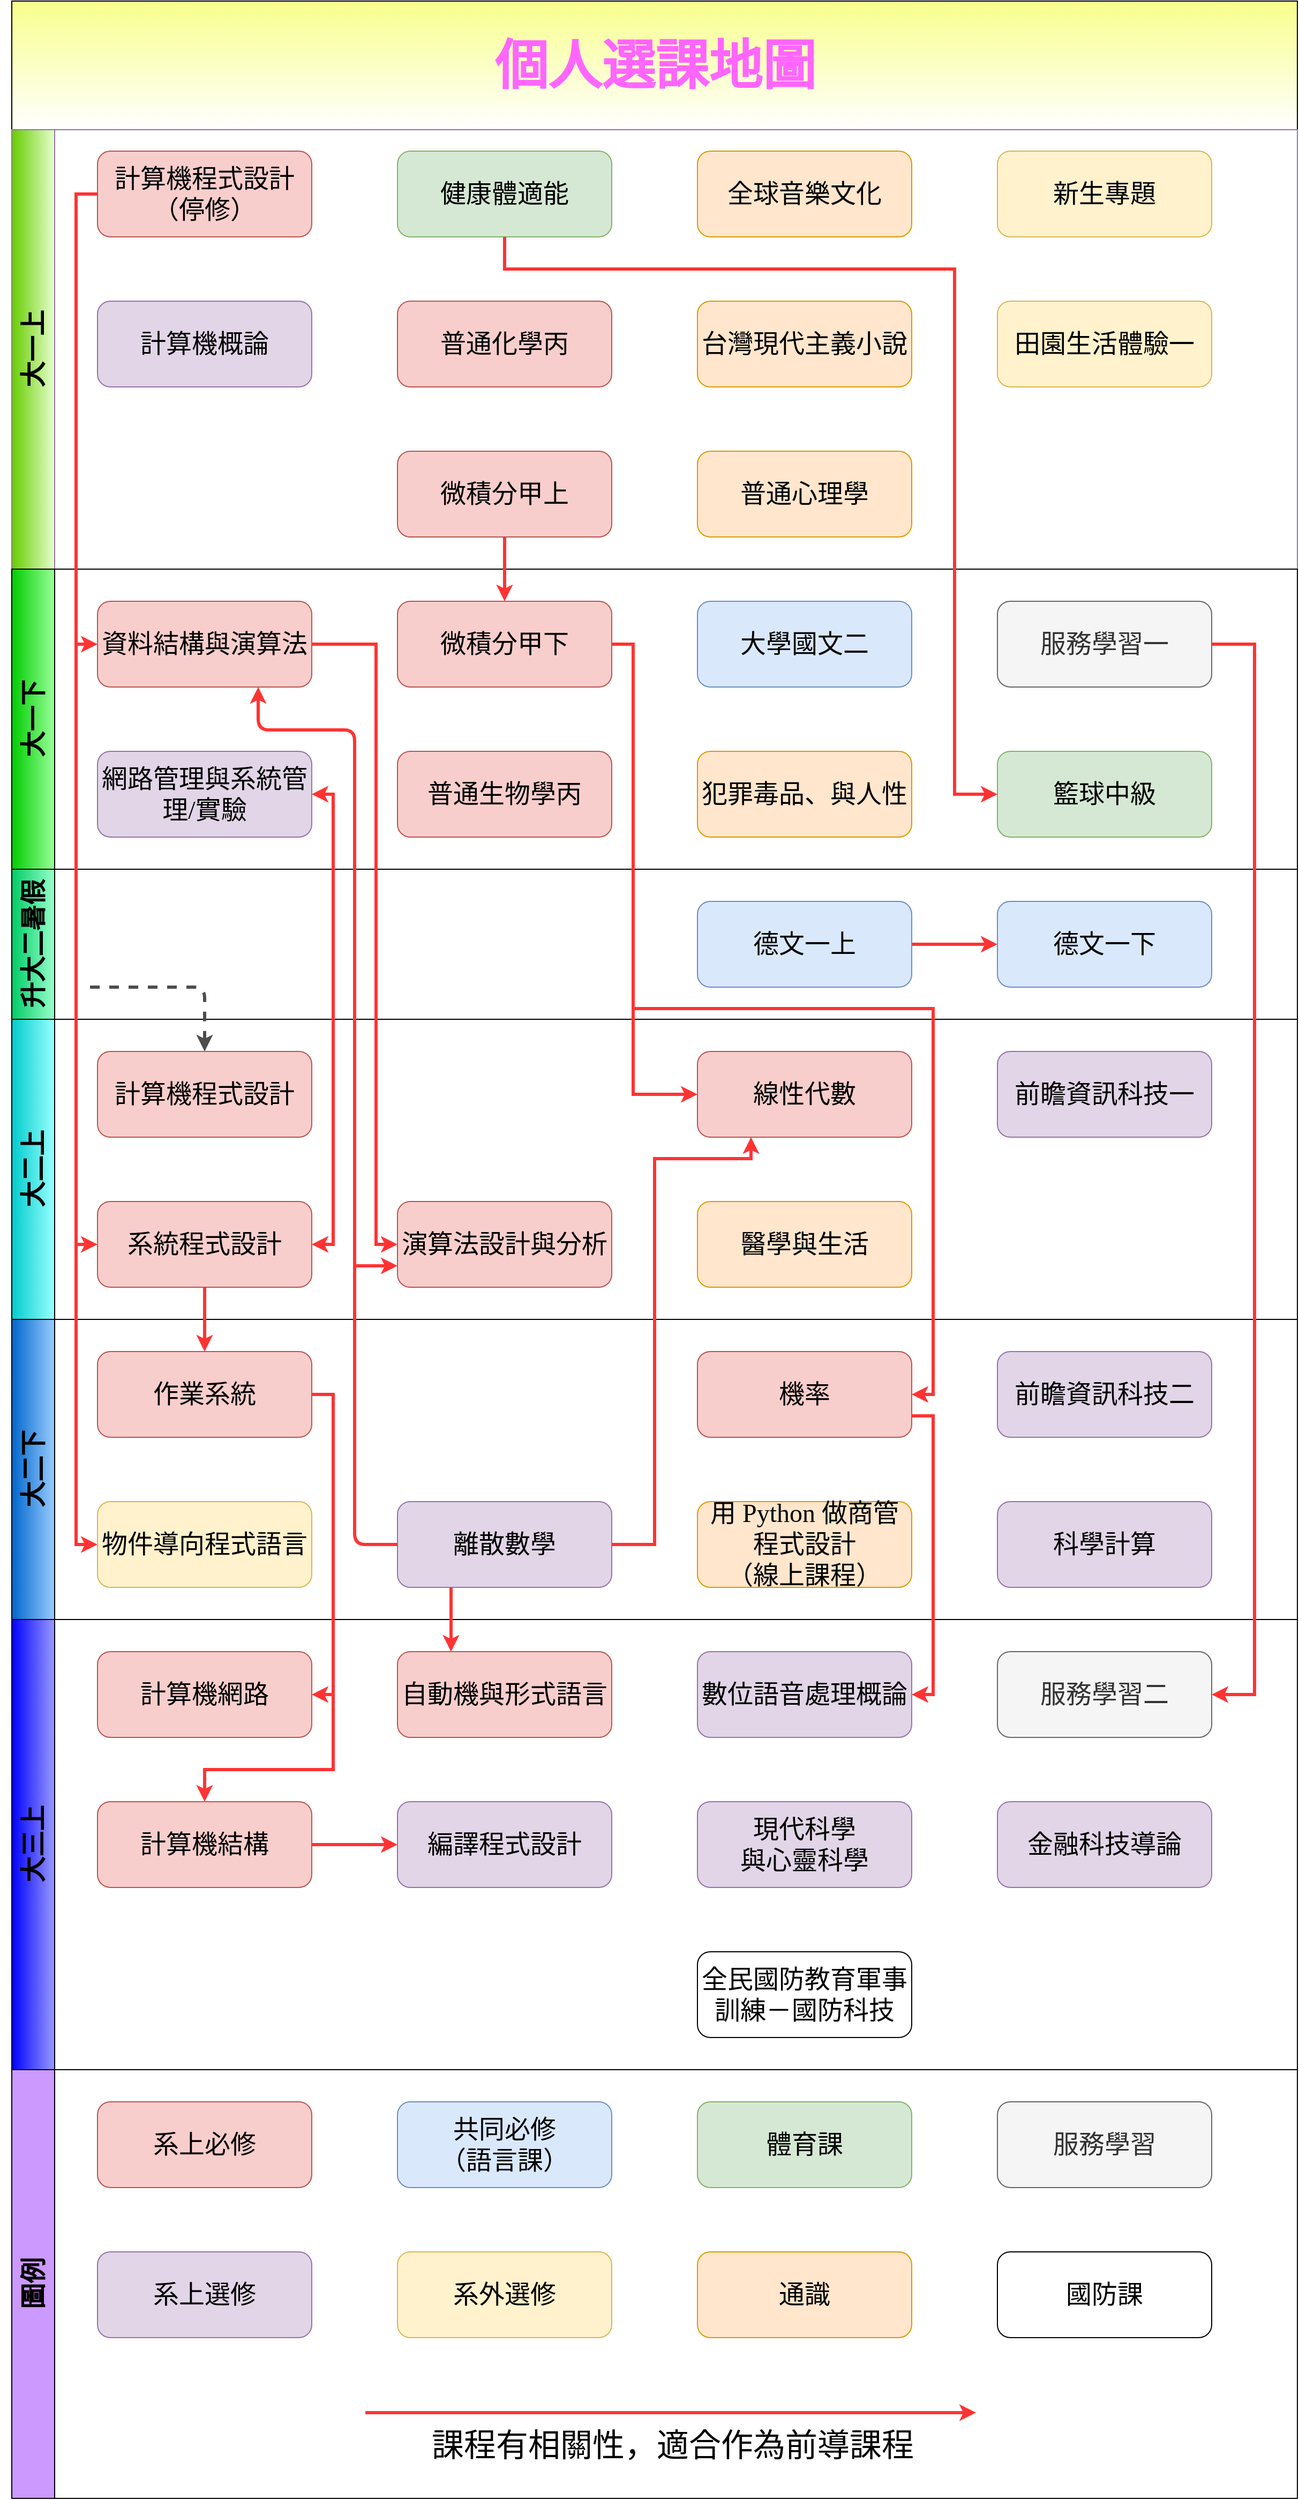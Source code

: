 <mxfile version="13.7.5" type="device"><diagram name="Page-1" id="c7488fd3-1785-93aa-aadb-54a6760d102a"><mxGraphModel dx="2536" dy="978" grid="1" gridSize="10" guides="1" tooltips="1" connect="1" arrows="1" fold="1" page="1" pageScale="1" pageWidth="800" pageHeight="1300" background="#ffffff" math="0" shadow="0"><root><mxCell id="0"/><mxCell id="1" parent="0"/><mxCell id="2b4e8129b02d487f-1" value="&lt;font style=&quot;font-size: 50px&quot; color=&quot;#ff66ff&quot;&gt;個人選課地圖&lt;/font&gt;" style="swimlane;html=1;childLayout=stackLayout;horizontal=1;startSize=120;horizontalStack=0;rounded=0;shadow=0;labelBackgroundColor=none;strokeWidth=1;fontFamily=Verdana;fontSize=8;align=center;fillColor=#F7FF8C;gradientColor=#ffffff;swimlaneFillColor=#ffffff;" parent="1" vertex="1"><mxGeometry width="1200" height="2330" as="geometry"/></mxCell><mxCell id="2b4e8129b02d487f-2" value="&lt;h1&gt;大一上&lt;/h1&gt;" style="swimlane;html=1;startSize=40;horizontal=0;verticalAlign=middle;strokeColor=#9673a6;swimlaneFillColor=#FFFFFF;gradientDirection=east;gradientColor=#E6FFCC;fillColor=#66CC00;" parent="2b4e8129b02d487f-1" vertex="1"><mxGeometry y="120" width="1200" height="410" as="geometry"/></mxCell><UserObject label="&lt;font style=&quot;font-size: 24px&quot;&gt;新生專題&lt;br&gt;&lt;/font&gt;" link="#Freshman_Seminar" id="3PHGYmJNbHDqFCxSpYjS-33"><mxCell style="rounded=1;whiteSpace=wrap;html=1;shadow=0;labelBackgroundColor=none;strokeWidth=1;fontFamily=Verdana;fontSize=8;align=center;fillColor=#fff2cc;strokeColor=#d6b656;" parent="2b4e8129b02d487f-2" vertex="1"><mxGeometry x="920" y="20" width="200" height="80" as="geometry"/></mxCell></UserObject><UserObject label="&lt;font style=&quot;font-size: 24px&quot;&gt;全球音樂文化&lt;br&gt;&lt;/font&gt;" link="#Global_Music_Culture" id="3PHGYmJNbHDqFCxSpYjS-87"><mxCell style="rounded=1;whiteSpace=wrap;html=1;shadow=0;labelBackgroundColor=none;strokeWidth=1;fontFamily=Verdana;fontSize=8;align=center;fillColor=#ffe6cc;strokeColor=#d79b00;" parent="2b4e8129b02d487f-2" vertex="1"><mxGeometry x="640" y="20" width="200" height="80" as="geometry"/></mxCell></UserObject><UserObject label="&lt;font style=&quot;font-size: 24px&quot;&gt;健康體適能&lt;br&gt;&lt;/font&gt;" link="#Health_Related_Physical_Fitness" id="3PHGYmJNbHDqFCxSpYjS-88"><mxCell style="rounded=1;whiteSpace=wrap;html=1;shadow=0;labelBackgroundColor=none;strokeWidth=1;fontFamily=Verdana;fontSize=8;align=center;fillColor=#d5e8d4;strokeColor=#82b366;" parent="2b4e8129b02d487f-2" vertex="1"><mxGeometry x="360" y="20" width="200" height="80" as="geometry"/></mxCell></UserObject><UserObject label="&lt;font style=&quot;font-size: 24px&quot;&gt;計算機程式設計（停修）&lt;/font&gt;" link="#Introduction_to_Computer_Programming" id="3PHGYmJNbHDqFCxSpYjS-28"><mxCell style="rounded=1;whiteSpace=wrap;html=1;shadow=0;labelBackgroundColor=none;strokeWidth=1;fontFamily=Verdana;fontSize=8;align=center;gradientDirection=east;glass=0;fillColor=#f8cecc;strokeColor=#b85450;" parent="2b4e8129b02d487f-2" vertex="1"><mxGeometry x="80" y="20" width="200" height="80" as="geometry"/></mxCell></UserObject><UserObject label="&lt;font style=&quot;font-size: 24px&quot;&gt;計算機概論&lt;br&gt;&lt;/font&gt;" link="#Introduction_to_Computer" id="3PHGYmJNbHDqFCxSpYjS-86"><mxCell style="rounded=1;whiteSpace=wrap;html=1;shadow=0;labelBackgroundColor=none;strokeWidth=1;fontFamily=Verdana;fontSize=8;align=center;fillColor=#e1d5e7;strokeColor=#9673a6;" parent="2b4e8129b02d487f-2" vertex="1"><mxGeometry x="80" y="160" width="200" height="80" as="geometry"/></mxCell></UserObject><UserObject label="&lt;font style=&quot;font-size: 24px&quot;&gt;普通化學丙&lt;br&gt;&lt;/font&gt;" link="#General_Chemistry" id="3PHGYmJNbHDqFCxSpYjS-85"><mxCell style="rounded=1;whiteSpace=wrap;html=1;shadow=0;labelBackgroundColor=none;strokeWidth=1;fontFamily=Verdana;fontSize=8;align=center;fillColor=#f8cecc;strokeColor=#b85450;" parent="2b4e8129b02d487f-2" vertex="1"><mxGeometry x="360" y="160" width="200" height="80" as="geometry"/></mxCell></UserObject><UserObject label="&lt;font style=&quot;font-size: 24px&quot;&gt;台灣現代主義小說&lt;br&gt;&lt;/font&gt;" link="#Reading_Taiwans_Modernism_Fiction" id="3PHGYmJNbHDqFCxSpYjS-95"><mxCell style="rounded=1;whiteSpace=wrap;html=1;shadow=0;labelBackgroundColor=none;strokeWidth=1;fontFamily=Verdana;fontSize=8;align=center;fillColor=#ffe6cc;strokeColor=#d79b00;" parent="2b4e8129b02d487f-2" vertex="1"><mxGeometry x="640" y="160" width="200" height="80" as="geometry"/></mxCell></UserObject><UserObject label="&lt;font style=&quot;font-size: 24px&quot;&gt;田園生活體驗一&lt;br&gt;&lt;/font&gt;" link="#Hand-on_Experience_of_Field_Life_I" id="3PHGYmJNbHDqFCxSpYjS-94"><mxCell style="rounded=1;whiteSpace=wrap;html=1;shadow=0;labelBackgroundColor=none;strokeWidth=1;fontFamily=Verdana;fontSize=8;align=center;fillColor=#fff2cc;strokeColor=#d6b656;" parent="2b4e8129b02d487f-2" vertex="1"><mxGeometry x="920" y="160" width="200" height="80" as="geometry"/></mxCell></UserObject><UserObject label="&lt;font style=&quot;font-size: 24px&quot;&gt;普通心理學&lt;br&gt;&lt;/font&gt;" link="#General_Psychology" id="3PHGYmJNbHDqFCxSpYjS-96"><mxCell style="rounded=1;whiteSpace=wrap;html=1;shadow=0;labelBackgroundColor=none;strokeWidth=1;fontFamily=Verdana;fontSize=8;align=center;fillColor=#ffe6cc;strokeColor=#d79b00;" parent="2b4e8129b02d487f-2" vertex="1"><mxGeometry x="640" y="300" width="200" height="80" as="geometry"/></mxCell></UserObject><UserObject label="&lt;font style=&quot;font-size: 24px&quot;&gt;微積分甲上&lt;br&gt;&lt;/font&gt;" link="#Calculus" id="3PHGYmJNbHDqFCxSpYjS-93"><mxCell style="rounded=1;whiteSpace=wrap;html=1;shadow=0;labelBackgroundColor=none;strokeWidth=1;fontFamily=Verdana;fontSize=8;align=center;fillColor=#f8cecc;strokeColor=#b85450;" parent="2b4e8129b02d487f-2" vertex="1"><mxGeometry x="360" y="300" width="200" height="80" as="geometry"/></mxCell></UserObject><mxCell id="2b4e8129b02d487f-3" value="&lt;font style=&quot;font-size: 24px&quot;&gt;大一下&lt;/font&gt;" style="swimlane;html=1;startSize=40;horizontal=0;swimlaneFillColor=#ffffff;gradientDirection=east;fillColor=#00CC00;gradientColor=#99FF99;" parent="2b4e8129b02d487f-1" vertex="1"><mxGeometry y="530" width="1200" height="280" as="geometry"/></mxCell><UserObject label="&lt;font style=&quot;font-size: 24px&quot;&gt;服務學習一&lt;br&gt;&lt;/font&gt;" link="#Student_Service_Education" id="3PHGYmJNbHDqFCxSpYjS-89"><mxCell style="rounded=1;whiteSpace=wrap;html=1;shadow=0;labelBackgroundColor=none;strokeWidth=1;fontFamily=Verdana;fontSize=8;align=center;fillColor=#f5f5f5;strokeColor=#666666;fontColor=#333333;" parent="2b4e8129b02d487f-3" vertex="1"><mxGeometry x="920" y="30" width="200" height="80" as="geometry"/></mxCell></UserObject><UserObject label="&lt;font style=&quot;font-size: 24px&quot;&gt;大學國文二&lt;br&gt;&lt;/font&gt;" link="#College_Chinese" id="3PHGYmJNbHDqFCxSpYjS-90"><mxCell style="rounded=1;whiteSpace=wrap;html=1;shadow=0;labelBackgroundColor=none;strokeWidth=1;fontFamily=Verdana;fontSize=8;align=center;fillColor=#dae8fc;strokeColor=#6c8ebf;" parent="2b4e8129b02d487f-3" vertex="1"><mxGeometry x="640" y="30" width="200" height="80" as="geometry"/></mxCell></UserObject><UserObject label="&lt;font style=&quot;font-size: 24px&quot;&gt;微積分甲下&lt;br&gt;&lt;/font&gt;" link="#Calculus" id="3PHGYmJNbHDqFCxSpYjS-91"><mxCell style="rounded=1;whiteSpace=wrap;html=1;shadow=0;labelBackgroundColor=none;strokeWidth=1;fontFamily=Verdana;fontSize=8;align=center;fillColor=#f8cecc;strokeColor=#b85450;" parent="2b4e8129b02d487f-3" vertex="1"><mxGeometry x="360" y="30" width="200" height="80" as="geometry"/></mxCell></UserObject><UserObject label="&lt;font style=&quot;font-size: 24px&quot;&gt;資料結構與演算法&lt;br&gt;&lt;/font&gt;" link="#Data_Structures_and_Algorithms" id="3PHGYmJNbHDqFCxSpYjS-92"><mxCell style="rounded=1;whiteSpace=wrap;html=1;shadow=0;labelBackgroundColor=none;strokeWidth=1;fontFamily=Verdana;fontSize=8;align=center;fillColor=#f8cecc;strokeColor=#b85450;" parent="2b4e8129b02d487f-3" vertex="1"><mxGeometry x="80" y="30" width="200" height="80" as="geometry"/></mxCell></UserObject><UserObject label="&lt;font style=&quot;font-size: 24px&quot;&gt;籃球中級&lt;br&gt;&lt;/font&gt;" link="#Basketball-intermediate" id="3PHGYmJNbHDqFCxSpYjS-97"><mxCell style="rounded=1;whiteSpace=wrap;html=1;shadow=0;labelBackgroundColor=none;strokeWidth=1;fontFamily=Verdana;fontSize=8;align=center;fillColor=#d5e8d4;strokeColor=#82b366;" parent="2b4e8129b02d487f-3" vertex="1"><mxGeometry x="920" y="170" width="200" height="80" as="geometry"/></mxCell></UserObject><UserObject label="&lt;font style=&quot;font-size: 24px&quot;&gt;犯罪毒品、與人性&lt;br&gt;&lt;/font&gt;" link="#Crime_Drugs_and_Humanities" id="3PHGYmJNbHDqFCxSpYjS-98"><mxCell style="rounded=1;whiteSpace=wrap;html=1;shadow=0;labelBackgroundColor=none;strokeWidth=1;fontFamily=Verdana;fontSize=8;align=center;fillColor=#ffe6cc;strokeColor=#d79b00;" parent="2b4e8129b02d487f-3" vertex="1"><mxGeometry x="640" y="170" width="200" height="80" as="geometry"/></mxCell></UserObject><UserObject label="&lt;font style=&quot;font-size: 24px&quot;&gt;普通生物學丙&lt;br&gt;&lt;/font&gt;" link="#General_Biology" id="3PHGYmJNbHDqFCxSpYjS-99"><mxCell style="rounded=1;whiteSpace=wrap;html=1;shadow=0;labelBackgroundColor=none;strokeWidth=1;fontFamily=Verdana;fontSize=8;align=center;fillColor=#f8cecc;strokeColor=#b85450;" parent="2b4e8129b02d487f-3" vertex="1"><mxGeometry x="360" y="170" width="200" height="80" as="geometry"/></mxCell></UserObject><UserObject label="&lt;font style=&quot;font-size: 24px&quot;&gt;網路管理與系統管理/實驗&lt;br&gt;&lt;/font&gt;" link="#Network_Administration_and_System_Administration" id="3PHGYmJNbHDqFCxSpYjS-100"><mxCell style="rounded=1;whiteSpace=wrap;html=1;shadow=0;labelBackgroundColor=none;strokeWidth=1;fontFamily=Verdana;fontSize=8;align=center;fillColor=#e1d5e7;strokeColor=#9673a6;" parent="2b4e8129b02d487f-3" vertex="1"><mxGeometry x="80" y="170" width="200" height="80" as="geometry"/></mxCell></UserObject><mxCell id="2b4e8129b02d487f-4" value="&lt;font style=&quot;font-size: 24px&quot;&gt;升大二暑假&lt;/font&gt;" style="swimlane;html=1;startSize=40;horizontal=0;gradientDirection=east;gradientColor=#99FFCC;fillColor=#00CC66;" parent="2b4e8129b02d487f-1" vertex="1"><mxGeometry y="810" width="1200" height="140" as="geometry"/></mxCell><mxCell id="3PHGYmJNbHDqFCxSpYjS-131" style="edgeStyle=orthogonalEdgeStyle;rounded=0;orthogonalLoop=1;jettySize=auto;html=1;exitX=1;exitY=0.5;exitDx=0;exitDy=0;entryX=0;entryY=0.5;entryDx=0;entryDy=0;startArrow=none;startFill=0;strokeColor=#FF3333;strokeWidth=3;" parent="2b4e8129b02d487f-4" source="3PHGYmJNbHDqFCxSpYjS-102" target="3PHGYmJNbHDqFCxSpYjS-101" edge="1"><mxGeometry relative="1" as="geometry"/></mxCell><UserObject label="&lt;font style=&quot;font-size: 24px&quot;&gt;德文一上&lt;br&gt;&lt;/font&gt;" link="#German" id="3PHGYmJNbHDqFCxSpYjS-102"><mxCell style="rounded=1;whiteSpace=wrap;html=1;shadow=0;labelBackgroundColor=none;strokeWidth=1;fontFamily=Verdana;fontSize=8;align=center;fillColor=#dae8fc;strokeColor=#6c8ebf;" parent="2b4e8129b02d487f-4" vertex="1"><mxGeometry x="640" y="30" width="200" height="80" as="geometry"/></mxCell></UserObject><UserObject label="&lt;font style=&quot;font-size: 24px&quot;&gt;德文一下&lt;br&gt;&lt;/font&gt;" link="#German" id="3PHGYmJNbHDqFCxSpYjS-101"><mxCell style="rounded=1;whiteSpace=wrap;html=1;shadow=0;labelBackgroundColor=none;strokeWidth=1;fontFamily=Verdana;fontSize=8;align=center;fillColor=#dae8fc;strokeColor=#6c8ebf;" parent="2b4e8129b02d487f-4" vertex="1"><mxGeometry x="920" y="30" width="200" height="80" as="geometry"/></mxCell></UserObject><mxCell id="3PHGYmJNbHDqFCxSpYjS-1" value="&lt;span style=&quot;font-size: 24px&quot;&gt;大二上&lt;/span&gt;" style="swimlane;html=1;startSize=40;horizontal=0;fillColor=#00CCCC;gradientColor=#99FFFF;gradientDirection=east;" parent="2b4e8129b02d487f-1" vertex="1"><mxGeometry y="950" width="1200" height="280" as="geometry"/></mxCell><UserObject label="&lt;font style=&quot;font-size: 24px&quot;&gt;前瞻資訊科技一&lt;br&gt;&lt;/font&gt;" link="#Computer_Science_and_Information_Technology" id="3PHGYmJNbHDqFCxSpYjS-107"><mxCell style="rounded=1;whiteSpace=wrap;html=1;shadow=0;labelBackgroundColor=none;strokeWidth=1;fontFamily=Verdana;fontSize=8;align=center;fillColor=#e1d5e7;strokeColor=#9673a6;" parent="3PHGYmJNbHDqFCxSpYjS-1" vertex="1"><mxGeometry x="920" y="30" width="200" height="80" as="geometry"/></mxCell></UserObject><UserObject label="&lt;font style=&quot;font-size: 24px&quot;&gt;線性代數&lt;br&gt;&lt;/font&gt;" link="#Linear_Algebra" id="3PHGYmJNbHDqFCxSpYjS-108"><mxCell style="rounded=1;whiteSpace=wrap;html=1;shadow=0;labelBackgroundColor=none;strokeWidth=1;fontFamily=Verdana;fontSize=8;align=center;fillColor=#f8cecc;strokeColor=#b85450;" parent="3PHGYmJNbHDqFCxSpYjS-1" vertex="1"><mxGeometry x="640" y="30" width="200" height="80" as="geometry"/></mxCell></UserObject><mxCell id="3PHGYmJNbHDqFCxSpYjS-135" style="edgeStyle=orthogonalEdgeStyle;rounded=0;orthogonalLoop=1;jettySize=auto;html=1;entryX=0;entryY=0.5;entryDx=0;entryDy=0;startArrow=none;startFill=0;strokeWidth=3;strokeColor=#FF3333;" parent="3PHGYmJNbHDqFCxSpYjS-1" target="3PHGYmJNbHDqFCxSpYjS-109" edge="1"><mxGeometry relative="1" as="geometry"><mxPoint x="60" y="70" as="sourcePoint"/><Array as="points"><mxPoint x="60" y="210"/></Array></mxGeometry></mxCell><UserObject label="&lt;font style=&quot;font-size: 24px&quot;&gt;計算機程式設計&lt;br&gt;&lt;/font&gt;" link="#Introduction_to_Computer_Programming" id="3PHGYmJNbHDqFCxSpYjS-110"><mxCell style="rounded=1;whiteSpace=wrap;html=1;shadow=0;labelBackgroundColor=none;strokeWidth=1;fontFamily=Verdana;fontSize=8;align=center;fillColor=#f8cecc;strokeColor=#b85450;" parent="3PHGYmJNbHDqFCxSpYjS-1" vertex="1"><mxGeometry x="80" y="30" width="200" height="80" as="geometry"/></mxCell></UserObject><UserObject label="&lt;font style=&quot;font-size: 24px&quot;&gt;系統程式設計&lt;br&gt;&lt;/font&gt;" link="#Systems_Programming" id="3PHGYmJNbHDqFCxSpYjS-109"><mxCell style="rounded=1;whiteSpace=wrap;html=1;shadow=0;labelBackgroundColor=none;strokeWidth=1;fontFamily=Verdana;fontSize=8;align=center;fillColor=#f8cecc;strokeColor=#b85450;" parent="3PHGYmJNbHDqFCxSpYjS-1" vertex="1"><mxGeometry x="80" y="170" width="200" height="80" as="geometry"/></mxCell></UserObject><UserObject label="&lt;font style=&quot;font-size: 24px&quot;&gt;醫學與生活&lt;br&gt;&lt;/font&gt;" link="#Medicine_and_Life" id="3PHGYmJNbHDqFCxSpYjS-111"><mxCell style="rounded=1;whiteSpace=wrap;html=1;shadow=0;labelBackgroundColor=none;strokeWidth=1;fontFamily=Verdana;fontSize=8;align=center;fillColor=#ffe6cc;strokeColor=#d79b00;" parent="3PHGYmJNbHDqFCxSpYjS-1" vertex="1"><mxGeometry x="640" y="170" width="200" height="80" as="geometry"/></mxCell></UserObject><UserObject label="&lt;font style=&quot;font-size: 24px&quot;&gt;演算法設計與分析&lt;br&gt;&lt;/font&gt;" link="#Algorithm_Design_and_Analysis" id="3PHGYmJNbHDqFCxSpYjS-106"><mxCell style="rounded=1;whiteSpace=wrap;html=1;shadow=0;labelBackgroundColor=none;strokeWidth=1;fontFamily=Verdana;fontSize=8;align=center;fillColor=#f8cecc;strokeColor=#b85450;" parent="3PHGYmJNbHDqFCxSpYjS-1" vertex="1"><mxGeometry x="360" y="170" width="200" height="80" as="geometry"/></mxCell></UserObject><mxCell id="3PHGYmJNbHDqFCxSpYjS-9" value="&lt;span style=&quot;font-size: 24px&quot;&gt;大二下&lt;/span&gt;" style="swimlane;html=1;startSize=40;horizontal=0;fillColor=#0066CC;gradientColor=#99CCFF;gradientDirection=east;" parent="2b4e8129b02d487f-1" vertex="1"><mxGeometry y="1230" width="1200" height="280" as="geometry"/></mxCell><UserObject label="&lt;font style=&quot;font-size: 24px&quot;&gt;機率&lt;br&gt;&lt;/font&gt;" link="#Probability" id="3PHGYmJNbHDqFCxSpYjS-115"><mxCell style="rounded=1;whiteSpace=wrap;html=1;shadow=0;labelBackgroundColor=none;strokeWidth=1;fontFamily=Verdana;fontSize=8;align=center;fillColor=#f8cecc;strokeColor=#b85450;" parent="3PHGYmJNbHDqFCxSpYjS-9" vertex="1"><mxGeometry x="640" y="30" width="200" height="80" as="geometry"/></mxCell></UserObject><UserObject label="&lt;font style=&quot;font-size: 24px&quot;&gt;前瞻資訊科技二&lt;br&gt;&lt;/font&gt;" link="#Computer_Science_and_Information_Technology" id="3PHGYmJNbHDqFCxSpYjS-103"><mxCell style="rounded=1;whiteSpace=wrap;html=1;shadow=0;labelBackgroundColor=none;strokeWidth=1;fontFamily=Verdana;fontSize=8;align=center;fillColor=#e1d5e7;strokeColor=#9673a6;" parent="3PHGYmJNbHDqFCxSpYjS-9" vertex="1"><mxGeometry x="920" y="30" width="200" height="80" as="geometry"/></mxCell></UserObject><UserObject label="&lt;font style=&quot;font-size: 24px&quot;&gt;作業系統&lt;br&gt;&lt;/font&gt;" link="#Operating_Systems" id="3PHGYmJNbHDqFCxSpYjS-116"><mxCell style="rounded=1;whiteSpace=wrap;html=1;shadow=0;labelBackgroundColor=none;strokeWidth=1;fontFamily=Verdana;fontSize=8;align=center;fillColor=#f8cecc;strokeColor=#b85450;" parent="3PHGYmJNbHDqFCxSpYjS-9" vertex="1"><mxGeometry x="80" y="30" width="200" height="80" as="geometry"/></mxCell></UserObject><UserObject label="&lt;font style=&quot;font-size: 24px&quot;&gt;物件導向程式語言&lt;br&gt;&lt;/font&gt;" link="#Object_Oriented_Programming_Language" id="3PHGYmJNbHDqFCxSpYjS-114"><mxCell style="rounded=1;whiteSpace=wrap;html=1;shadow=0;labelBackgroundColor=none;strokeWidth=1;fontFamily=Verdana;fontSize=8;align=center;fillColor=#fff2cc;strokeColor=#d6b656;" parent="3PHGYmJNbHDqFCxSpYjS-9" vertex="1"><mxGeometry x="80" y="170" width="200" height="80" as="geometry"/></mxCell></UserObject><UserObject label="&lt;font style=&quot;font-size: 24px&quot;&gt;科學計算&lt;br&gt;&lt;/font&gt;" link="#Scientific_Computing" id="3PHGYmJNbHDqFCxSpYjS-113"><mxCell style="rounded=1;whiteSpace=wrap;html=1;shadow=0;labelBackgroundColor=none;strokeWidth=1;fontFamily=Verdana;fontSize=8;align=center;fillColor=#e1d5e7;strokeColor=#9673a6;" parent="3PHGYmJNbHDqFCxSpYjS-9" vertex="1"><mxGeometry x="920" y="170" width="200" height="80" as="geometry"/></mxCell></UserObject><UserObject label="&lt;font style=&quot;font-size: 24px&quot;&gt;用 Python 做商管程式設計&lt;br&gt;（線上課程）&lt;br&gt;&lt;/font&gt;" link="#Programming_for_Business_Computing_in_Python" id="3PHGYmJNbHDqFCxSpYjS-112"><mxCell style="rounded=1;whiteSpace=wrap;html=1;shadow=0;labelBackgroundColor=none;strokeWidth=1;fontFamily=Verdana;fontSize=8;align=center;fillColor=#ffe6cc;strokeColor=#d79b00;" parent="3PHGYmJNbHDqFCxSpYjS-9" vertex="1"><mxGeometry x="640" y="170" width="200" height="80" as="geometry"/></mxCell></UserObject><UserObject label="&lt;font style=&quot;font-size: 24px&quot;&gt;離散數學&lt;br&gt;&lt;/font&gt;" link="#Discrete_Mathematics" id="3PHGYmJNbHDqFCxSpYjS-104"><mxCell style="rounded=1;whiteSpace=wrap;html=1;shadow=0;labelBackgroundColor=none;strokeWidth=1;fontFamily=Verdana;fontSize=8;align=center;fillColor=#e1d5e7;strokeColor=#9673a6;" parent="3PHGYmJNbHDqFCxSpYjS-9" vertex="1"><mxGeometry x="360" y="170" width="200" height="80" as="geometry"/></mxCell></UserObject><mxCell id="3PHGYmJNbHDqFCxSpYjS-17" value="&lt;span style=&quot;font-size: 24px&quot;&gt;大三上&lt;/span&gt;" style="swimlane;html=1;startSize=40;horizontal=0;gradientColor=#9999FF;gradientDirection=east;fillColor=#0000FF;swimlaneFillColor=none;" parent="2b4e8129b02d487f-1" vertex="1"><mxGeometry y="1510" width="1200" height="420" as="geometry"/></mxCell><mxCell id="3PHGYmJNbHDqFCxSpYjS-124" value="&lt;font style=&quot;font-size: 24px&quot;&gt;服務學習二&lt;br&gt;&lt;/font&gt;" style="rounded=1;whiteSpace=wrap;html=1;shadow=0;labelBackgroundColor=none;strokeWidth=1;fontFamily=Verdana;fontSize=8;align=center;fillColor=#f5f5f5;strokeColor=#666666;fontColor=#333333;" parent="3PHGYmJNbHDqFCxSpYjS-17" vertex="1"><mxGeometry x="920" y="30" width="200" height="80" as="geometry"/></mxCell><mxCell id="3PHGYmJNbHDqFCxSpYjS-117" value="&lt;font style=&quot;font-size: 24px&quot;&gt;數位語音處理概論&lt;br&gt;&lt;/font&gt;" style="rounded=1;whiteSpace=wrap;html=1;shadow=0;labelBackgroundColor=none;strokeWidth=1;fontFamily=Verdana;fontSize=8;align=center;fillColor=#e1d5e7;strokeColor=#9673a6;" parent="3PHGYmJNbHDqFCxSpYjS-17" vertex="1"><mxGeometry x="640" y="30" width="200" height="80" as="geometry"/></mxCell><mxCell id="3PHGYmJNbHDqFCxSpYjS-118" value="&lt;font style=&quot;font-size: 24px&quot;&gt;自動機與形式語言&lt;br&gt;&lt;/font&gt;" style="rounded=1;whiteSpace=wrap;html=1;shadow=0;labelBackgroundColor=none;strokeWidth=1;fontFamily=Verdana;fontSize=8;align=center;fillColor=#f8cecc;strokeColor=#b85450;" parent="3PHGYmJNbHDqFCxSpYjS-17" vertex="1"><mxGeometry x="360" y="30" width="200" height="80" as="geometry"/></mxCell><mxCell id="3PHGYmJNbHDqFCxSpYjS-119" value="&lt;font style=&quot;font-size: 24px&quot;&gt;計算機網路&lt;br&gt;&lt;/font&gt;" style="rounded=1;whiteSpace=wrap;html=1;shadow=0;labelBackgroundColor=none;strokeWidth=1;fontFamily=Verdana;fontSize=8;align=center;fillColor=#f8cecc;strokeColor=#b85450;" parent="3PHGYmJNbHDqFCxSpYjS-17" vertex="1"><mxGeometry x="80" y="30" width="200" height="80" as="geometry"/></mxCell><mxCell id="3PHGYmJNbHDqFCxSpYjS-123" value="&lt;font style=&quot;font-size: 24px&quot;&gt;金融科技導論&lt;br&gt;&lt;/font&gt;" style="rounded=1;whiteSpace=wrap;html=1;shadow=0;labelBackgroundColor=none;strokeWidth=1;fontFamily=Verdana;fontSize=8;align=center;fillColor=#e1d5e7;strokeColor=#9673a6;" parent="3PHGYmJNbHDqFCxSpYjS-17" vertex="1"><mxGeometry x="920" y="170" width="200" height="80" as="geometry"/></mxCell><mxCell id="3PHGYmJNbHDqFCxSpYjS-122" value="&lt;font style=&quot;font-size: 24px&quot;&gt;現代科學&lt;br&gt;與心靈科學&lt;br&gt;&lt;/font&gt;" style="rounded=1;whiteSpace=wrap;html=1;shadow=0;labelBackgroundColor=none;strokeWidth=1;fontFamily=Verdana;fontSize=8;align=center;fillColor=#e1d5e7;strokeColor=#9673a6;" parent="3PHGYmJNbHDqFCxSpYjS-17" vertex="1"><mxGeometry x="640" y="170" width="200" height="80" as="geometry"/></mxCell><mxCell id="3PHGYmJNbHDqFCxSpYjS-121" value="&lt;font style=&quot;font-size: 24px&quot;&gt;計算機結構&lt;br&gt;&lt;/font&gt;" style="rounded=1;whiteSpace=wrap;html=1;shadow=0;labelBackgroundColor=none;strokeWidth=1;fontFamily=Verdana;fontSize=8;align=center;fillColor=#f8cecc;strokeColor=#b85450;" parent="3PHGYmJNbHDqFCxSpYjS-17" vertex="1"><mxGeometry x="80" y="170" width="200" height="80" as="geometry"/></mxCell><mxCell id="3PHGYmJNbHDqFCxSpYjS-150" style="edgeStyle=orthogonalEdgeStyle;rounded=0;orthogonalLoop=1;jettySize=auto;html=1;exitX=0;exitY=0.5;exitDx=0;exitDy=0;entryX=1;entryY=0.5;entryDx=0;entryDy=0;startArrow=classic;startFill=1;endArrow=none;endFill=0;strokeColor=#FF3333;strokeWidth=3;" parent="3PHGYmJNbHDqFCxSpYjS-17" source="3PHGYmJNbHDqFCxSpYjS-120" target="3PHGYmJNbHDqFCxSpYjS-121" edge="1"><mxGeometry relative="1" as="geometry"/></mxCell><mxCell id="3PHGYmJNbHDqFCxSpYjS-120" value="&lt;font style=&quot;font-size: 24px&quot;&gt;編譯程式設計&lt;br&gt;&lt;/font&gt;" style="rounded=1;whiteSpace=wrap;html=1;shadow=0;labelBackgroundColor=none;strokeWidth=1;fontFamily=Verdana;fontSize=8;align=center;fillColor=#e1d5e7;strokeColor=#9673a6;" parent="3PHGYmJNbHDqFCxSpYjS-17" vertex="1"><mxGeometry x="360" y="170" width="200" height="80" as="geometry"/></mxCell><mxCell id="3PHGYmJNbHDqFCxSpYjS-173" value="&lt;font&gt;&lt;span style=&quot;font-size: 24px&quot;&gt;全民國防教育軍事訓練－國防科技&lt;/span&gt;&lt;br&gt;&lt;/font&gt;" style="rounded=1;whiteSpace=wrap;html=1;shadow=0;labelBackgroundColor=none;strokeWidth=1;fontFamily=Verdana;fontSize=8;align=center;" parent="3PHGYmJNbHDqFCxSpYjS-17" vertex="1"><mxGeometry x="640" y="310" width="200" height="80" as="geometry"/></mxCell><mxCell id="3PHGYmJNbHDqFCxSpYjS-125" style="edgeStyle=orthogonalEdgeStyle;rounded=0;orthogonalLoop=1;jettySize=auto;html=1;exitX=0.5;exitY=1;exitDx=0;exitDy=0;entryX=0.5;entryY=0;entryDx=0;entryDy=0;strokeColor=#FF3333;strokeWidth=3;" parent="2b4e8129b02d487f-1" source="3PHGYmJNbHDqFCxSpYjS-93" target="3PHGYmJNbHDqFCxSpYjS-91" edge="1"><mxGeometry relative="1" as="geometry"/></mxCell><mxCell id="3PHGYmJNbHDqFCxSpYjS-126" style="edgeStyle=orthogonalEdgeStyle;rounded=0;orthogonalLoop=1;jettySize=auto;html=1;exitX=0.5;exitY=1;exitDx=0;exitDy=0;entryX=0;entryY=0.5;entryDx=0;entryDy=0;strokeColor=#FF3333;strokeWidth=3;" parent="2b4e8129b02d487f-1" source="3PHGYmJNbHDqFCxSpYjS-88" target="3PHGYmJNbHDqFCxSpYjS-97" edge="1"><mxGeometry relative="1" as="geometry"><mxPoint x="880" y="600" as="targetPoint"/><Array as="points"><mxPoint x="460" y="250"/><mxPoint x="880" y="250"/><mxPoint x="880" y="740"/></Array></mxGeometry></mxCell><mxCell id="3PHGYmJNbHDqFCxSpYjS-128" style="edgeStyle=orthogonalEdgeStyle;rounded=0;orthogonalLoop=1;jettySize=auto;html=1;exitX=0;exitY=0.5;exitDx=0;exitDy=0;entryX=0;entryY=0.5;entryDx=0;entryDy=0;strokeWidth=3;strokeColor=#FF3333;" parent="2b4e8129b02d487f-1" source="3PHGYmJNbHDqFCxSpYjS-28" target="3PHGYmJNbHDqFCxSpYjS-92" edge="1"><mxGeometry relative="1" as="geometry"><mxPoint x="60" y="600" as="targetPoint"/></mxGeometry></mxCell><mxCell id="3PHGYmJNbHDqFCxSpYjS-130" style="edgeStyle=orthogonalEdgeStyle;rounded=0;orthogonalLoop=1;jettySize=auto;html=1;exitX=1;exitY=0.5;exitDx=0;exitDy=0;startArrow=classic;startFill=1;strokeWidth=3;strokeColor=#FF3333;" parent="2b4e8129b02d487f-1" source="3PHGYmJNbHDqFCxSpYjS-100" edge="1"><mxGeometry relative="1" as="geometry"><mxPoint x="280" y="1160" as="targetPoint"/><Array as="points"><mxPoint x="300" y="740"/><mxPoint x="300" y="1160"/></Array></mxGeometry></mxCell><mxCell id="3PHGYmJNbHDqFCxSpYjS-132" style="edgeStyle=orthogonalEdgeStyle;rounded=0;orthogonalLoop=1;jettySize=auto;html=1;startArrow=none;startFill=0;endArrow=none;endFill=0;strokeWidth=3;strokeColor=#FF3333;" parent="2b4e8129b02d487f-1" edge="1"><mxGeometry relative="1" as="geometry"><mxPoint x="60" y="600" as="sourcePoint"/><mxPoint x="60" y="1020" as="targetPoint"/><Array as="points"><mxPoint x="60" y="1020"/></Array></mxGeometry></mxCell><mxCell id="3PHGYmJNbHDqFCxSpYjS-133" style="edgeStyle=orthogonalEdgeStyle;rounded=0;orthogonalLoop=1;jettySize=auto;html=1;exitX=1;exitY=0.5;exitDx=0;exitDy=0;startArrow=none;startFill=0;entryX=0;entryY=0.5;entryDx=0;entryDy=0;strokeColor=#FF3333;strokeWidth=3;" parent="2b4e8129b02d487f-1" source="3PHGYmJNbHDqFCxSpYjS-92" target="3PHGYmJNbHDqFCxSpYjS-106" edge="1"><mxGeometry relative="1" as="geometry"><mxPoint x="340" y="1160" as="targetPoint"/><Array as="points"><mxPoint x="340" y="600"/><mxPoint x="340" y="1160"/></Array></mxGeometry></mxCell><mxCell id="3PHGYmJNbHDqFCxSpYjS-134" style="edgeStyle=orthogonalEdgeStyle;rounded=0;orthogonalLoop=1;jettySize=auto;html=1;exitX=1;exitY=0.5;exitDx=0;exitDy=0;entryX=0;entryY=0.5;entryDx=0;entryDy=0;startArrow=none;startFill=0;strokeColor=#FF3333;strokeWidth=3;" parent="2b4e8129b02d487f-1" source="3PHGYmJNbHDqFCxSpYjS-91" target="3PHGYmJNbHDqFCxSpYjS-108" edge="1"><mxGeometry relative="1" as="geometry"><Array as="points"><mxPoint x="580" y="600"/><mxPoint x="580" y="1020"/></Array></mxGeometry></mxCell><mxCell id="3PHGYmJNbHDqFCxSpYjS-136" style="edgeStyle=orthogonalEdgeStyle;rounded=0;orthogonalLoop=1;jettySize=auto;html=1;exitX=0.5;exitY=1;exitDx=0;exitDy=0;startArrow=none;startFill=0;strokeColor=#FF3333;strokeWidth=3;" parent="2b4e8129b02d487f-1" source="3PHGYmJNbHDqFCxSpYjS-109" target="3PHGYmJNbHDqFCxSpYjS-116" edge="1"><mxGeometry relative="1" as="geometry"/></mxCell><mxCell id="3PHGYmJNbHDqFCxSpYjS-137" style="edgeStyle=orthogonalEdgeStyle;rounded=0;orthogonalLoop=1;jettySize=auto;html=1;entryX=0;entryY=0.5;entryDx=0;entryDy=0;startArrow=none;startFill=0;strokeColor=#FF3333;strokeWidth=3;" parent="2b4e8129b02d487f-1" target="3PHGYmJNbHDqFCxSpYjS-114" edge="1"><mxGeometry relative="1" as="geometry"><mxPoint x="60" y="1160" as="sourcePoint"/><Array as="points"><mxPoint x="60" y="1440"/></Array></mxGeometry></mxCell><mxCell id="3PHGYmJNbHDqFCxSpYjS-142" value="" style="endArrow=none;html=1;strokeColor=#FF3333;strokeWidth=3;entryX=0;entryY=0.5;entryDx=0;entryDy=0;exitX=0.75;exitY=1;exitDx=0;exitDy=0;startArrow=classic;startFill=1;" parent="2b4e8129b02d487f-1" source="3PHGYmJNbHDqFCxSpYjS-92" target="3PHGYmJNbHDqFCxSpYjS-104" edge="1"><mxGeometry width="50" height="50" relative="1" as="geometry"><mxPoint x="530" y="1220" as="sourcePoint"/><mxPoint x="580" y="1170" as="targetPoint"/><Array as="points"><mxPoint x="230" y="680"/><mxPoint x="280" y="680"/><mxPoint x="320" y="680"/><mxPoint x="320" y="1440"/></Array></mxGeometry></mxCell><mxCell id="3PHGYmJNbHDqFCxSpYjS-144" style="edgeStyle=orthogonalEdgeStyle;rounded=0;orthogonalLoop=1;jettySize=auto;html=1;exitX=0.25;exitY=1;exitDx=0;exitDy=0;entryX=1;entryY=0.5;entryDx=0;entryDy=0;startArrow=classic;startFill=1;endArrow=none;endFill=0;strokeColor=#FF3333;strokeWidth=3;" parent="2b4e8129b02d487f-1" source="3PHGYmJNbHDqFCxSpYjS-108" target="3PHGYmJNbHDqFCxSpYjS-104" edge="1"><mxGeometry relative="1" as="geometry"><Array as="points"><mxPoint x="690" y="1080"/><mxPoint x="600" y="1080"/><mxPoint x="600" y="1440"/></Array></mxGeometry></mxCell><mxCell id="3PHGYmJNbHDqFCxSpYjS-146" style="edgeStyle=orthogonalEdgeStyle;rounded=0;orthogonalLoop=1;jettySize=auto;html=1;exitX=1;exitY=0.5;exitDx=0;exitDy=0;entryX=1;entryY=0.5;entryDx=0;entryDy=0;startArrow=classic;startFill=1;endArrow=none;endFill=0;strokeColor=#FF3333;strokeWidth=3;" parent="2b4e8129b02d487f-1" source="3PHGYmJNbHDqFCxSpYjS-124" target="3PHGYmJNbHDqFCxSpYjS-89" edge="1"><mxGeometry relative="1" as="geometry"><Array as="points"><mxPoint x="1160" y="1580"/><mxPoint x="1160" y="600"/></Array></mxGeometry></mxCell><mxCell id="3PHGYmJNbHDqFCxSpYjS-147" style="edgeStyle=orthogonalEdgeStyle;rounded=0;orthogonalLoop=1;jettySize=auto;html=1;exitX=1;exitY=0.5;exitDx=0;exitDy=0;entryX=1;entryY=0.5;entryDx=0;entryDy=0;startArrow=classic;startFill=1;endArrow=none;endFill=0;strokeColor=#FF3333;strokeWidth=3;" parent="2b4e8129b02d487f-1" source="3PHGYmJNbHDqFCxSpYjS-119" target="3PHGYmJNbHDqFCxSpYjS-116" edge="1"><mxGeometry relative="1" as="geometry"/></mxCell><mxCell id="3PHGYmJNbHDqFCxSpYjS-152" style="edgeStyle=orthogonalEdgeStyle;rounded=0;orthogonalLoop=1;jettySize=auto;html=1;exitX=0.25;exitY=0;exitDx=0;exitDy=0;entryX=0.25;entryY=1;entryDx=0;entryDy=0;startArrow=classic;startFill=1;endArrow=none;endFill=0;strokeColor=#FF3333;strokeWidth=3;" parent="2b4e8129b02d487f-1" source="3PHGYmJNbHDqFCxSpYjS-118" target="3PHGYmJNbHDqFCxSpYjS-104" edge="1"><mxGeometry relative="1" as="geometry"/></mxCell><mxCell id="3PHGYmJNbHDqFCxSpYjS-155" style="edgeStyle=orthogonalEdgeStyle;rounded=0;orthogonalLoop=1;jettySize=auto;html=1;exitX=1;exitY=0.5;exitDx=0;exitDy=0;entryX=1;entryY=0.75;entryDx=0;entryDy=0;startArrow=classic;startFill=1;endArrow=none;endFill=0;strokeColor=#FF3333;strokeWidth=3;" parent="2b4e8129b02d487f-1" source="3PHGYmJNbHDqFCxSpYjS-117" target="3PHGYmJNbHDqFCxSpYjS-115" edge="1"><mxGeometry relative="1" as="geometry"/></mxCell><mxCell id="3PHGYmJNbHDqFCxSpYjS-156" value="&lt;span style=&quot;font-size: 24px&quot;&gt;圖例&lt;/span&gt;" style="swimlane;html=1;startSize=40;horizontal=0;fillColor=#CC99FF;" parent="2b4e8129b02d487f-1" vertex="1"><mxGeometry y="1930" width="1200" height="400" as="geometry"/></mxCell><mxCell id="3PHGYmJNbHDqFCxSpYjS-157" value="&lt;font style=&quot;font-size: 24px&quot;&gt;服務學習&lt;br&gt;&lt;/font&gt;" style="rounded=1;whiteSpace=wrap;html=1;shadow=0;labelBackgroundColor=none;strokeWidth=1;fontFamily=Verdana;fontSize=8;align=center;fillColor=#f5f5f5;strokeColor=#666666;fontColor=#333333;" parent="3PHGYmJNbHDqFCxSpYjS-156" vertex="1"><mxGeometry x="920" y="30" width="200" height="80" as="geometry"/></mxCell><mxCell id="3PHGYmJNbHDqFCxSpYjS-158" value="&lt;font style=&quot;font-size: 24px&quot;&gt;體育課&lt;br&gt;&lt;/font&gt;" style="rounded=1;whiteSpace=wrap;html=1;shadow=0;labelBackgroundColor=none;strokeWidth=1;fontFamily=Verdana;fontSize=8;align=center;fillColor=#d5e8d4;strokeColor=#82b366;" parent="3PHGYmJNbHDqFCxSpYjS-156" vertex="1"><mxGeometry x="640" y="30" width="200" height="80" as="geometry"/></mxCell><mxCell id="3PHGYmJNbHDqFCxSpYjS-159" value="&lt;font style=&quot;font-size: 24px&quot;&gt;共同必修&lt;br&gt;（語言課）&lt;br&gt;&lt;/font&gt;" style="rounded=1;whiteSpace=wrap;html=1;shadow=0;labelBackgroundColor=none;strokeWidth=1;fontFamily=Verdana;fontSize=8;align=center;fillColor=#dae8fc;strokeColor=#6c8ebf;" parent="3PHGYmJNbHDqFCxSpYjS-156" vertex="1"><mxGeometry x="360" y="30" width="200" height="80" as="geometry"/></mxCell><mxCell id="3PHGYmJNbHDqFCxSpYjS-160" value="&lt;font style=&quot;font-size: 24px&quot;&gt;系上必修&lt;br&gt;&lt;/font&gt;" style="rounded=1;whiteSpace=wrap;html=1;shadow=0;labelBackgroundColor=none;strokeWidth=1;fontFamily=Verdana;fontSize=8;align=center;fillColor=#f8cecc;strokeColor=#b85450;" parent="3PHGYmJNbHDqFCxSpYjS-156" vertex="1"><mxGeometry x="80" y="30" width="200" height="80" as="geometry"/></mxCell><mxCell id="3PHGYmJNbHDqFCxSpYjS-174" value="&lt;font&gt;&lt;span style=&quot;font-size: 24px&quot;&gt;國防課&lt;/span&gt;&lt;br&gt;&lt;/font&gt;" style="rounded=1;whiteSpace=wrap;html=1;shadow=0;labelBackgroundColor=none;strokeWidth=1;fontFamily=Verdana;fontSize=8;align=center;" parent="3PHGYmJNbHDqFCxSpYjS-156" vertex="1"><mxGeometry x="920" y="170" width="200" height="80" as="geometry"/></mxCell><mxCell id="3PHGYmJNbHDqFCxSpYjS-162" value="&lt;font style=&quot;font-size: 24px&quot;&gt;通識&lt;br&gt;&lt;/font&gt;" style="rounded=1;whiteSpace=wrap;html=1;shadow=0;labelBackgroundColor=none;strokeWidth=1;fontFamily=Verdana;fontSize=8;align=center;fillColor=#ffe6cc;strokeColor=#d79b00;" parent="3PHGYmJNbHDqFCxSpYjS-156" vertex="1"><mxGeometry x="640" y="170" width="200" height="80" as="geometry"/></mxCell><mxCell id="3PHGYmJNbHDqFCxSpYjS-163" value="&lt;font style=&quot;font-size: 24px&quot;&gt;系上選修&lt;br&gt;&lt;/font&gt;" style="rounded=1;whiteSpace=wrap;html=1;shadow=0;labelBackgroundColor=none;strokeWidth=1;fontFamily=Verdana;fontSize=8;align=center;fillColor=#e1d5e7;strokeColor=#9673a6;" parent="3PHGYmJNbHDqFCxSpYjS-156" vertex="1"><mxGeometry x="80" y="170" width="200" height="80" as="geometry"/></mxCell><mxCell id="3PHGYmJNbHDqFCxSpYjS-165" value="&lt;font style=&quot;font-size: 24px&quot;&gt;系外選修&lt;br&gt;&lt;/font&gt;" style="rounded=1;whiteSpace=wrap;html=1;shadow=0;labelBackgroundColor=none;strokeWidth=1;fontFamily=Verdana;fontSize=8;align=center;fillColor=#fff2cc;strokeColor=#d6b656;" parent="3PHGYmJNbHDqFCxSpYjS-156" vertex="1"><mxGeometry x="360" y="170" width="200" height="80" as="geometry"/></mxCell><mxCell id="3PHGYmJNbHDqFCxSpYjS-170" value="" style="endArrow=classic;html=1;strokeColor=#FF3333;strokeWidth=3;" parent="3PHGYmJNbHDqFCxSpYjS-156" edge="1"><mxGeometry relative="1" as="geometry"><mxPoint x="330" y="320" as="sourcePoint"/><mxPoint x="900" y="320" as="targetPoint"/></mxGeometry></mxCell><mxCell id="3PHGYmJNbHDqFCxSpYjS-172" value="&lt;font style=&quot;font-size: 30px&quot;&gt;課程有相關性，適合作為前導課程&lt;br&gt;&lt;/font&gt;" style="edgeLabel;resizable=0;html=1;align=left;verticalAlign=bottom;" parent="3PHGYmJNbHDqFCxSpYjS-170" connectable="0" vertex="1"><mxGeometry x="-1" relative="1" as="geometry"><mxPoint x="60" y="50" as="offset"/></mxGeometry></mxCell><mxCell id="3PHGYmJNbHDqFCxSpYjS-140" value="" style="endArrow=none;dashed=1;html=1;strokeWidth=3;exitX=0.5;exitY=0;exitDx=0;exitDy=0;endFill=0;startArrow=classic;startFill=1;strokeColor=#4D4D4D;" parent="1" source="3PHGYmJNbHDqFCxSpYjS-110" edge="1"><mxGeometry width="50" height="50" relative="1" as="geometry"><mxPoint x="170" y="920" as="sourcePoint"/><mxPoint x="70" y="920" as="targetPoint"/><Array as="points"><mxPoint x="180" y="920"/></Array></mxGeometry></mxCell><mxCell id="3PHGYmJNbHDqFCxSpYjS-141" style="edgeStyle=orthogonalEdgeStyle;rounded=0;orthogonalLoop=1;jettySize=auto;html=1;exitX=1;exitY=0.5;exitDx=0;exitDy=0;startArrow=classic;startFill=1;endArrow=none;endFill=0;strokeWidth=3;strokeColor=#FF3333;" parent="1" source="3PHGYmJNbHDqFCxSpYjS-115" edge="1"><mxGeometry relative="1" as="geometry"><mxPoint x="580" y="1010" as="targetPoint"/><Array as="points"><mxPoint x="860" y="1300"/><mxPoint x="860" y="940"/><mxPoint x="580" y="940"/></Array></mxGeometry></mxCell><mxCell id="3PHGYmJNbHDqFCxSpYjS-143" style="edgeStyle=orthogonalEdgeStyle;rounded=0;orthogonalLoop=1;jettySize=auto;html=1;exitX=0;exitY=0.75;exitDx=0;exitDy=0;startArrow=classic;startFill=1;endArrow=none;endFill=0;strokeColor=#FF3333;strokeWidth=3;" parent="1" source="3PHGYmJNbHDqFCxSpYjS-106" edge="1"><mxGeometry relative="1" as="geometry"><mxPoint x="320" y="1180" as="targetPoint"/></mxGeometry></mxCell><mxCell id="3PHGYmJNbHDqFCxSpYjS-148" style="edgeStyle=orthogonalEdgeStyle;rounded=0;orthogonalLoop=1;jettySize=auto;html=1;exitX=0.5;exitY=0;exitDx=0;exitDy=0;startArrow=classic;startFill=1;endArrow=none;endFill=0;strokeColor=#FF3333;strokeWidth=3;" parent="1" source="3PHGYmJNbHDqFCxSpYjS-121" edge="1"><mxGeometry relative="1" as="geometry"><mxPoint x="300" y="1580" as="targetPoint"/><Array as="points"><mxPoint x="180" y="1650"/><mxPoint x="300" y="1650"/></Array></mxGeometry></mxCell></root></mxGraphModel></diagram></mxfile>